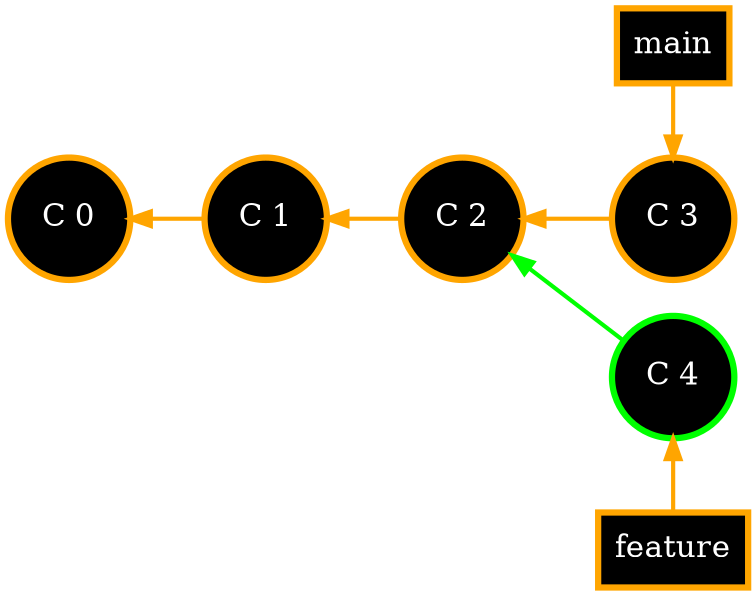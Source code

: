 digraph git_merge_fast_fwd {
    splines = line;
    rankdir = LR;
    bgcolor = transparent;

    // Global node and edge styles
    node [
    shape = rect,
    fontsize = 15.0,
    fontcolor = white,
    style = filled,
    fillcolor = black,
    color = orange,
    penwidth = 3
    ];
    edge [
    dir = back,
    style = bold,
    fontcolor = white
    ];

    // Branch labels
    main  [label = "main"];
    feature [label = "feature"];

    // Commit nodes (orange)
    node [
    shape = circle,
    fontsize = 15.0,
    fontcolor = white,
    style = filled,
    fillcolor = black,
    color = orange
    ];
    edge [
    dir = back,
    color = orange,
    fontcolor = white
    ];

    c_0 [label = "C 0", group = main];
    c_1 [label = "C 1", group = main];
    c_2 [label = "C 2", group = main];
    c_3 [label = "C 3", group = main];

    // Feature branch commits (green)
    node [
    color = green,
    style = filled,
    fillcolor = black,
    fontcolor = white
    ];
    edge [
    color = orange,
    fontcolor = white
    ];

    c_4 [label = "C 4", group = branch];

    // Commit flow
    c_0 -> c_1 -> c_2;
    c_2 -> c_3;
    edge [
    color = green,
    ];
    c_2 -> c_4;

    // Branch pointers
    edge [
    color = orange,
    fontcolor = white
    ];
    main -> c_3     [dir = "", minlen = 2];
    c_4    -> feature [minlen = 2];

    // Rank alignment
    { rank = same; main c_3 }
    { rank = same; c_4 feature }
}
